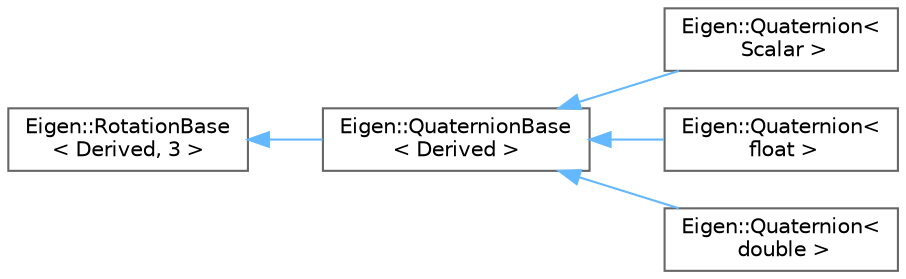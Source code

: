 digraph "类继承关系图"
{
 // LATEX_PDF_SIZE
  bgcolor="transparent";
  edge [fontname=Helvetica,fontsize=10,labelfontname=Helvetica,labelfontsize=10];
  node [fontname=Helvetica,fontsize=10,shape=box,height=0.2,width=0.4];
  rankdir="LR";
  Node0 [id="Node000000",label="Eigen::RotationBase\l\< Derived, 3 \>",height=0.2,width=0.4,color="grey40", fillcolor="white", style="filled",URL="$class_eigen_1_1_rotation_base.html",tooltip=" "];
  Node0 -> Node1 [id="edge4678_Node000000_Node000001",dir="back",color="steelblue1",style="solid",tooltip=" "];
  Node1 [id="Node000001",label="Eigen::QuaternionBase\l\< Derived \>",height=0.2,width=0.4,color="grey40", fillcolor="white", style="filled",URL="$class_eigen_1_1_quaternion_base.html",tooltip="Base class for quaternion expressions"];
  Node1 -> Node2 [id="edge4679_Node000001_Node000002",dir="back",color="steelblue1",style="solid",tooltip=" "];
  Node2 [id="Node000002",label="Eigen::Quaternion\<\l Scalar \>",height=0.2,width=0.4,color="grey40", fillcolor="white", style="filled",URL="$class_eigen_1_1_quaternion.html",tooltip=" "];
  Node1 -> Node3 [id="edge4680_Node000001_Node000003",dir="back",color="steelblue1",style="solid",tooltip=" "];
  Node3 [id="Node000003",label="Eigen::Quaternion\<\l float \>",height=0.2,width=0.4,color="grey40", fillcolor="white", style="filled",URL="$class_eigen_1_1_quaternion.html",tooltip=" "];
  Node1 -> Node4 [id="edge4681_Node000001_Node000004",dir="back",color="steelblue1",style="solid",tooltip=" "];
  Node4 [id="Node000004",label="Eigen::Quaternion\<\l double \>",height=0.2,width=0.4,color="grey40", fillcolor="white", style="filled",URL="$class_eigen_1_1_quaternion.html",tooltip=" "];
}
